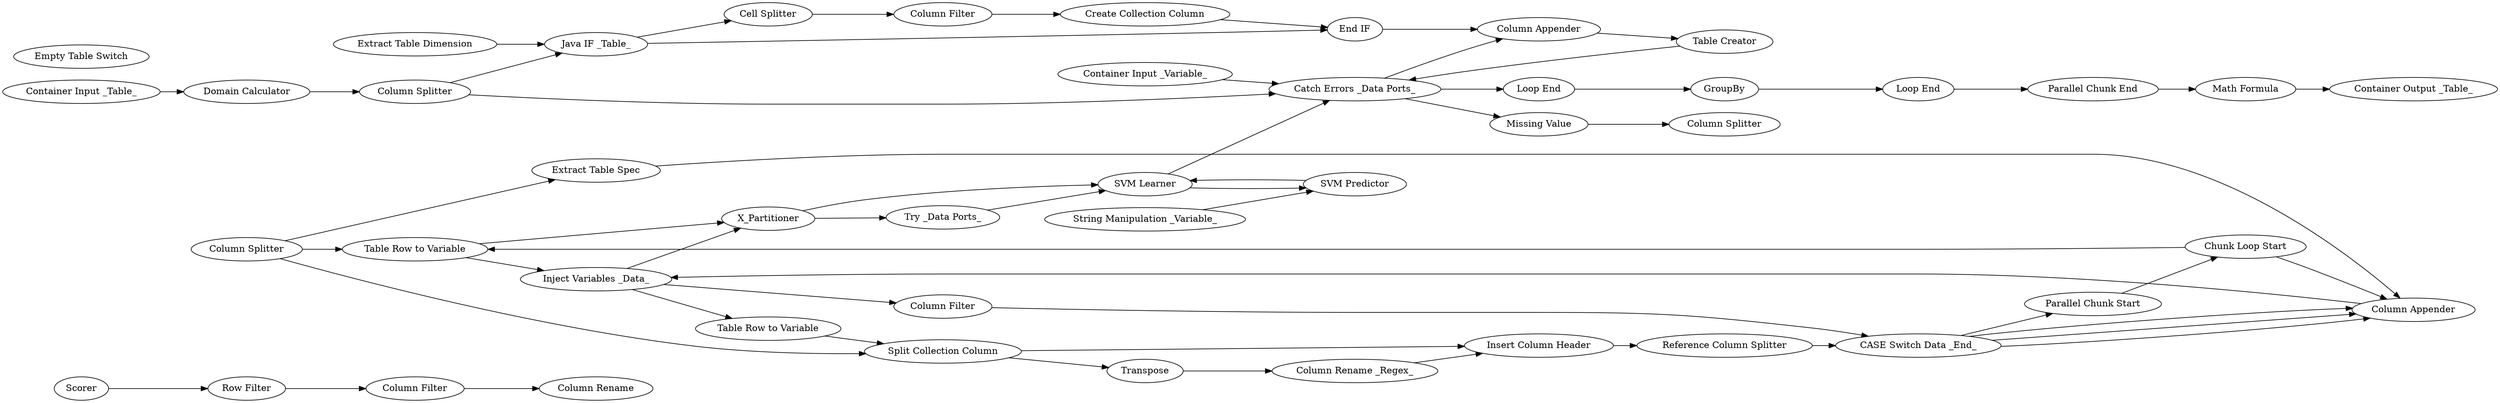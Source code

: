 digraph {
	87 [label=Scorer]
	121 [label="Row Filter"]
	149 [label="Column Filter"]
	150 [label="Column Rename"]
	46 [label="Loop End"]
	62 [label=GroupBy]
	145 [label=X_Partitioner]
	157 [label="Chunk Loop Start"]
	158 [label="Loop End"]
	160 [label="Table Row to Variable"]
	94 [label="Reference Column Splitter"]
	153 [label="Split Collection Column"]
	159 [label="Column Splitter"]
	160 [label="Table Row to Variable"]
	161 [label="Insert Column Header"]
	162 [label=Transpose]
	164 [label="Column Appender"]
	165 [label="Inject Variables _Data_"]
	166 [label="Column Rename _Regex_"]
	167 [label="Empty Table Switch"]
	168 [label="CASE Switch Data _End_"]
	169 [label="Extract Table Spec"]
	170 [label="Table Row to Variable"]
	171 [label="Column Filter"]
	237 [label="Container Input _Table_"]
	238 [label="Container Input _Variable_"]
	240 [label="Column Splitter"]
	241 [label="Missing Value"]
	242 [label="Column Splitter"]
	378 [label="Column Splitter"]
	379 [label="Column Appender"]
	375 [label="Cell Splitter"]
	376 [label="Column Filter"]
	377 [label="Create Collection Column"]
	381 [label="End IF"]
	382 [label="Extract Table Dimension"]
	385 [label="Java IF _Table_"]
	387 [label="Domain Calculator"]
	388 [label="Missing Value"]
	92 [label="SVM Learner"]
	68 [label="String Manipulation _Variable_"]
	93 [label="SVM Predictor"]
	239 [label="Container Output _Table_"]
	240 [label="Catch Errors _Data Ports_"]
	241 [label="Table Creator"]
	244 [label="Try _Data Ports_"]
	245 [label="Math Formula"]
	247 [label="Parallel Chunk End"]
	248 [label="Parallel Chunk Start"]
	87 -> 121
	121 -> 149
	149 -> 150
	94 -> 168
	153 -> 161
	153 -> 162
	159 -> 153
	159 -> 169
	159 -> 160
	160 -> 165
	161 -> 94
	162 -> 166
	164 -> 165
	166 -> 161
	165 -> 171
	165 -> 170
	168 -> 164
	169 -> 164
	170 -> 153
	171 -> 168
	375 -> 376
	376 -> 377
	377 -> 381
	382 -> 385
	385 -> 375
	385 -> 381
	237 -> 387
	238 -> 240
	240 -> 379
	240 -> 388
	378 -> 240
	378 -> 385
	379 -> 241
	381 -> 379
	387 -> 378
	388 -> 242
	92 -> 93
	68 -> 93
	92 -> 240
	46 -> 62
	62 -> 158
	145 -> 244
	145 -> 92
	157 -> 164
	157 -> 160
	158 -> 247
	160 -> 145
	165 -> 145
	168 -> 164
	168 -> 164
	168 -> 248
	93 -> 92
	240 -> 46
	241 -> 240
	244 -> 92
	245 -> 239
	247 -> 245
	248 -> 157
	rankdir=LR
}
